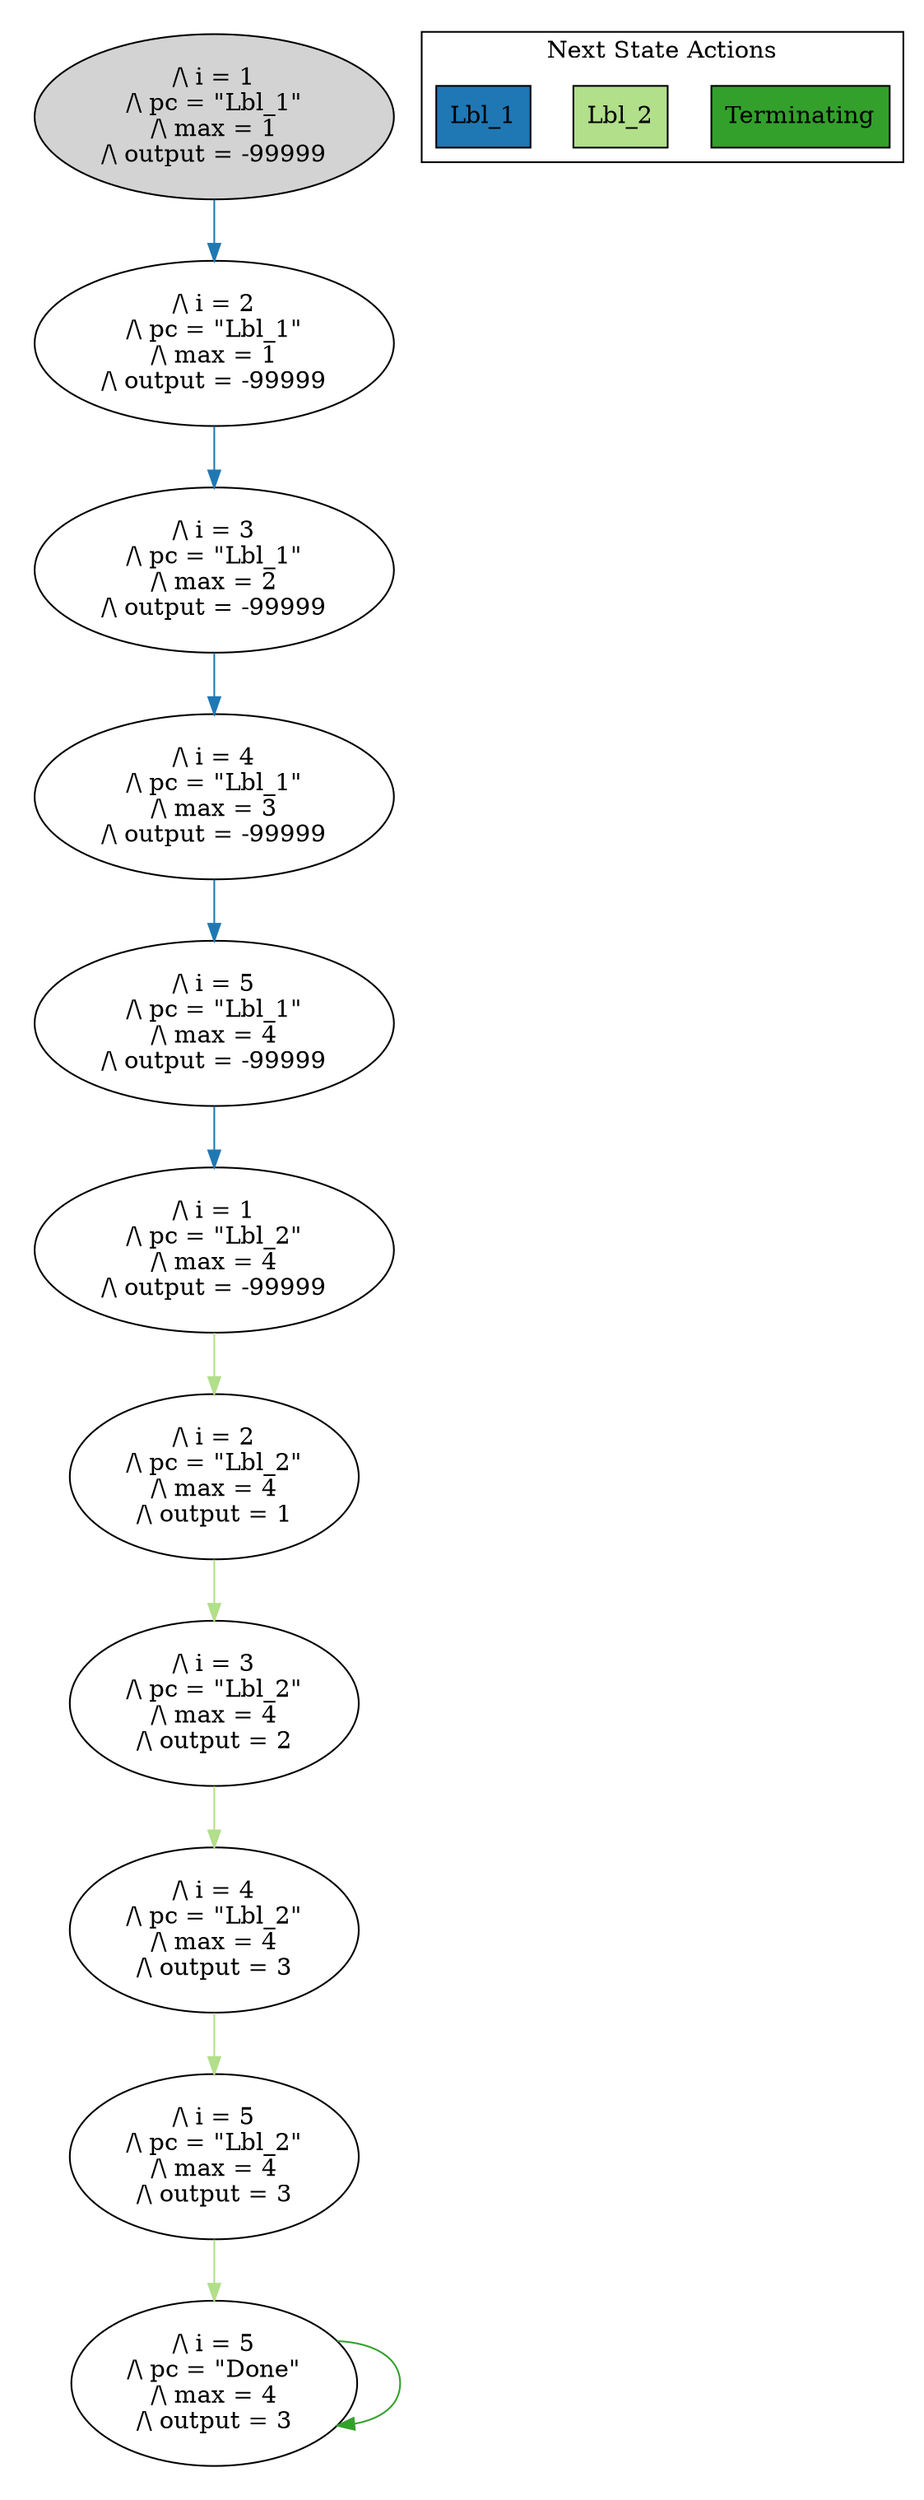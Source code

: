 strict digraph DiskGraph {
edge [colorscheme="paired12"]
nodesep=0.35;
subgraph cluster_graph {
color="white";
5817906391019990785 [label="/\\ i = 1\n/\\ pc = \"Lbl_1\"\n/\\ max = 1\n/\\ output = -99999",style = filled]
5817906391019990785 -> 1553178697046686729 [label="",color="2",fontcolor="2"];
1553178697046686729 [label="/\\ i = 2\n/\\ pc = \"Lbl_1\"\n/\\ max = 1\n/\\ output = -99999"];
1553178697046686729 -> -3488437965774842886 [label="",color="2",fontcolor="2"];
-3488437965774842886 [label="/\\ i = 3\n/\\ pc = \"Lbl_1\"\n/\\ max = 2\n/\\ output = -99999"];
-3488437965774842886 -> 8826367865167820444 [label="",color="2",fontcolor="2"];
8826367865167820444 [label="/\\ i = 4\n/\\ pc = \"Lbl_1\"\n/\\ max = 3\n/\\ output = -99999"];
8826367865167820444 -> 5668764535776876750 [label="",color="2",fontcolor="2"];
5668764535776876750 [label="/\\ i = 5\n/\\ pc = \"Lbl_1\"\n/\\ max = 4\n/\\ output = -99999"];
5668764535776876750 -> 1956289502153581140 [label="",color="2",fontcolor="2"];
1956289502153581140 [label="/\\ i = 1\n/\\ pc = \"Lbl_2\"\n/\\ max = 4\n/\\ output = -99999"];
1956289502153581140 -> -1904500930317670282 [label="",color="3",fontcolor="3"];
-1904500930317670282 [label="/\\ i = 2\n/\\ pc = \"Lbl_2\"\n/\\ max = 4\n/\\ output = 1"];
-1904500930317670282 -> -7858935256520002018 [label="",color="3",fontcolor="3"];
-7858935256520002018 [label="/\\ i = 3\n/\\ pc = \"Lbl_2\"\n/\\ max = 4\n/\\ output = 2"];
-7858935256520002018 -> 4888888708117382129 [label="",color="3",fontcolor="3"];
4888888708117382129 [label="/\\ i = 4\n/\\ pc = \"Lbl_2\"\n/\\ max = 4\n/\\ output = 3"];
4888888708117382129 -> -7174822469812847984 [label="",color="3",fontcolor="3"];
-7174822469812847984 [label="/\\ i = 5\n/\\ pc = \"Lbl_2\"\n/\\ max = 4\n/\\ output = 3"];
-7174822469812847984 -> 373390598376446078 [label="",color="3",fontcolor="3"];
373390598376446078 [label="/\\ i = 5\n/\\ pc = \"Done\"\n/\\ max = 4\n/\\ output = 3"];
373390598376446078 -> 373390598376446078 [label="",color="4",fontcolor="4"];
{rank = same; 5817906391019990785;}
{rank = same; 1553178697046686729;}
{rank = same; -3488437965774842886;}
{rank = same; 8826367865167820444;}
{rank = same; 5668764535776876750;}
{rank = same; 1956289502153581140;}
{rank = same; -1904500930317670282;}
{rank = same; -7858935256520002018;}
{rank = same; 4888888708117382129;}
{rank = same; -7174822469812847984;}
{rank = same; 373390598376446078;}
}
subgraph cluster_legend {graph[style=bold];label = "Next State Actions" style="solid"
node [ labeljust="l",colorscheme="paired12",style=filled,shape=record ]
Terminating [label="Terminating",fillcolor=4]
Lbl_2 [label="Lbl_2",fillcolor=3]
Lbl_1 [label="Lbl_1",fillcolor=2]
}}